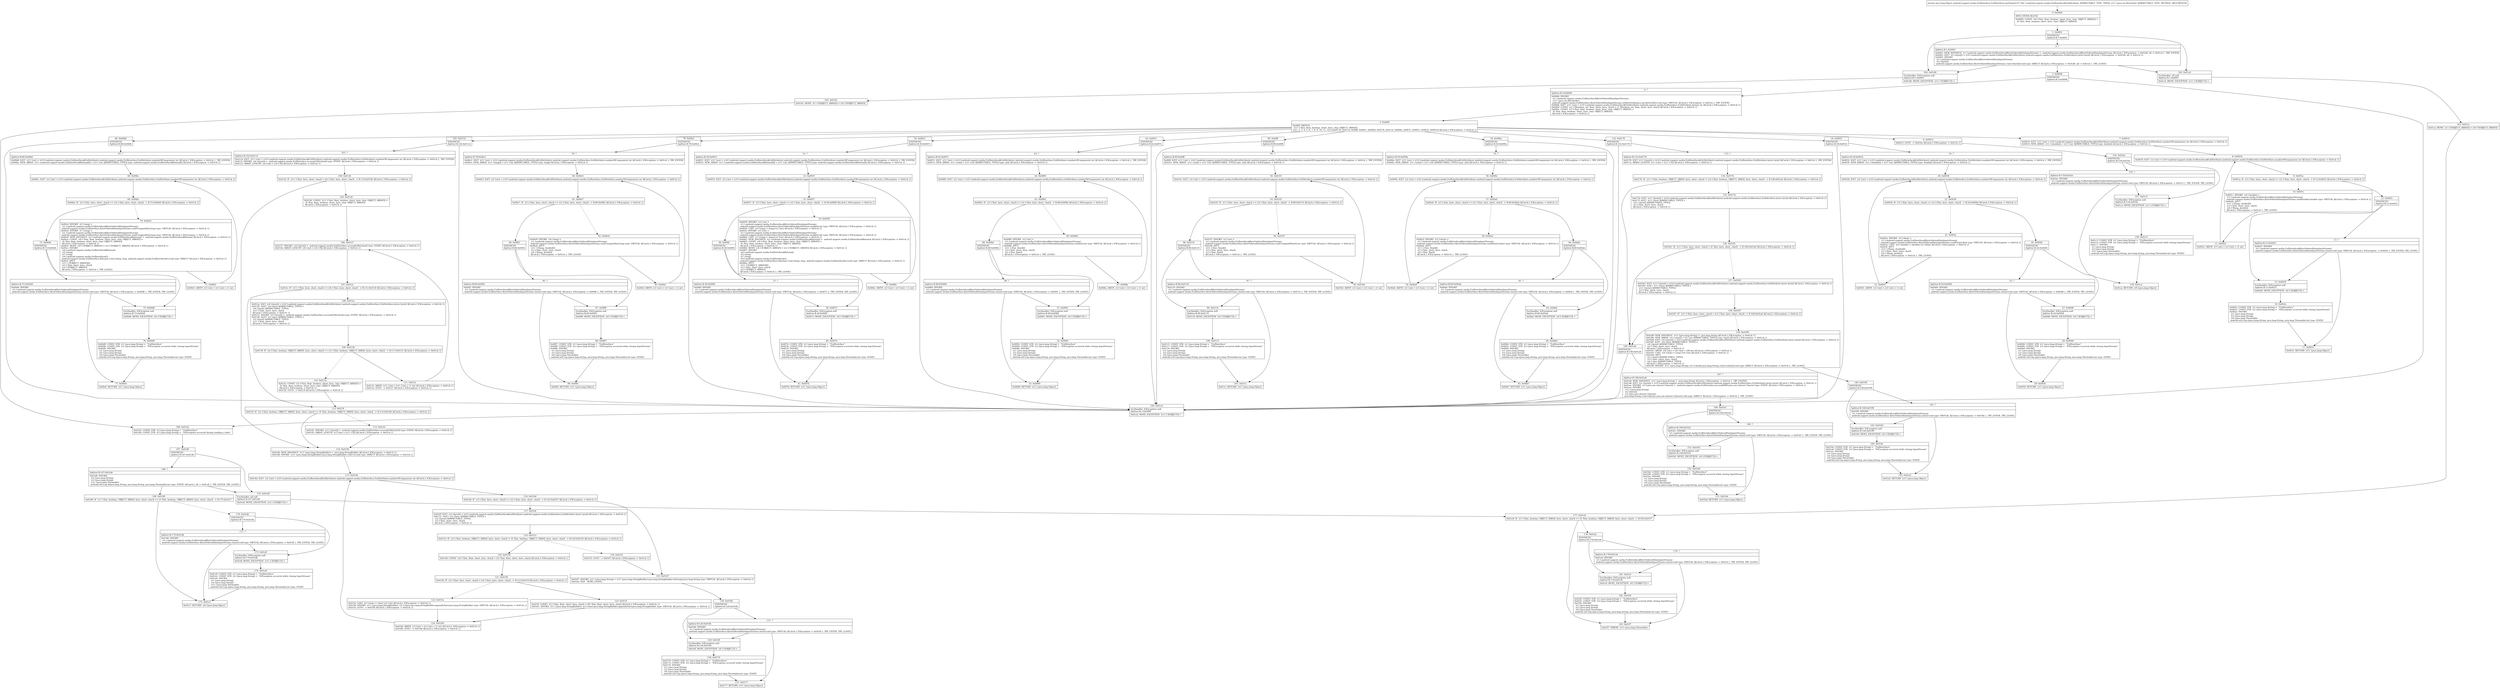 digraph "CFG forandroid.support.media.ExifInterface.ExifAttribute.getValue(Ljava\/nio\/ByteOrder;)Ljava\/lang\/Object;" {
Node_0 [shape=record,label="{0\:\ 0x0000|MTH_ENTER_BLOCK\l|0x0000: CONST  (r0 I:?[int, float, boolean, short, byte, char, OBJECT, ARRAY]) = \l  (0 ?[int, float, boolean, short, byte, char, OBJECT, ARRAY])\l \l}"];
Node_1 [shape=record,label="{1\:\ 0x0001|SYNTHETIC\lSplitter:B:1:0x0001\l}"];
Node_2 [shape=record,label="{2\:\ ?|Splitter:B:1:0x0001\l|0x0001: NEW_INSTANCE  (r1 I:android.support.media.ExifInterface$ByteOrderedDataInputStream) =  android.support.media.ExifInterface$ByteOrderedDataInputStream A[Catch:\{ IOException \-\> 0x01d0, all \-\> 0x01cd \}, TRY_ENTER]\l0x0003: IGET  (r2 I:byte[]) = (r10 I:android.support.media.ExifInterface$ExifAttribute) android.support.media.ExifInterface.ExifAttribute.bytes byte[] A[Catch:\{ IOException \-\> 0x01d0, all \-\> 0x01cd \}]\l0x0005: INVOKE  \l  (r1 I:android.support.media.ExifInterface$ByteOrderedDataInputStream)\l  (r2 I:byte[])\l android.support.media.ExifInterface.ByteOrderedDataInputStream.\<init\>(byte[]):void type: DIRECT A[Catch:\{ IOException \-\> 0x01d0, all \-\> 0x01cd \}, TRY_LEAVE]\l}"];
Node_3 [shape=record,label="{3\:\ 0x0008|SYNTHETIC\lSplitter:B:3:0x0008\l}"];
Node_4 [shape=record,label="{4\:\ ?|Splitter:B:3:0x0008\l|0x0008: INVOKE  \l  (r1 I:android.support.media.ExifInterface$ByteOrderedDataInputStream)\l  (r11 I:java.nio.ByteOrder)\l android.support.media.ExifInterface.ByteOrderedDataInputStream.setByteOrder(java.nio.ByteOrder):void type: VIRTUAL A[Catch:\{ IOException \-\> 0x01cb \}, TRY_ENTER]\l0x000b: IGET  (r11 I:int) = (r10 I:android.support.media.ExifInterface$ExifAttribute) android.support.media.ExifInterface.ExifAttribute.format int A[Catch:\{ IOException \-\> 0x01cb \}]\l0x000d: CONST  (r2 I:?[boolean, int, float, short, byte, char]) = (1 ?[boolean, int, float, short, byte, char]) A[Catch:\{ IOException \-\> 0x01cb \}]\l0x000e: CONST  (r3 I:?[int, float, boolean, short, byte, char, OBJECT, ARRAY]) = \l  (0 ?[int, float, boolean, short, byte, char, OBJECT, ARRAY])\l A[Catch:\{ IOException \-\> 0x01cb \}]\l}"];
Node_5 [shape=record,label="{5\:\ 0x000f|0x000f: SWITCH  \l  (r11 I:?[int, float, boolean, short, byte, char, OBJECT, ARRAY])\l k:[1, 2, 3, 4, 5, 6, 7, 8, 9, 10, 11, 12] t:[0x0178, 0x011d, 0x00ff, 0x00e1, 0x00b8, 0x0178, 0x011d, 0x009a, 0x007c, 0x0051, 0x0032, 0x0014] A[Catch:\{ IOException \-\> 0x01cb \}]\l}"];
Node_6 [shape=record,label="{6\:\ 0x0012|0x0012: GOTO  \-\> 0x01be A[Catch:\{ IOException \-\> 0x01cb \}]\l}"];
Node_7 [shape=record,label="{7\:\ 0x0014|0x0014: IGET  (r11 I:int) = (r10 I:android.support.media.ExifInterface$ExifAttribute) android.support.media.ExifInterface.ExifAttribute.numberOfComponents int A[Catch:\{ IOException \-\> 0x01cb \}]\l0x0016: NEW_ARRAY  (r11 I:double[]) = (r11 I:int A[IMMUTABLE_TYPE]) type: double[] A[Catch:\{ IOException \-\> 0x01cb \}]\l}"];
Node_8 [shape=record,label="{8\:\ 0x0018|0x0018: IGET  (r2 I:int) = (r10 I:android.support.media.ExifInterface$ExifAttribute) android.support.media.ExifInterface.ExifAttribute.numberOfComponents int A[Catch:\{ IOException \-\> 0x01cb \}]\l}"];
Node_9 [shape=record,label="{9\:\ 0x001a|0x001a: IF  (r3 I:?[int, byte, short, char]) \>= (r2 I:?[int, byte, short, char])  \-\> B:12:0x0025 A[Catch:\{ IOException \-\> 0x01cb \}]\l}"];
Node_10 [shape=record,label="{10\:\ 0x001c|0x001c: INVOKE  (r4 I:double) = \l  (r1 I:android.support.media.ExifInterface$ByteOrderedDataInputStream)\l android.support.media.ExifInterface.ByteOrderedDataInputStream.readDouble():double type: VIRTUAL A[Catch:\{ IOException \-\> 0x01cb \}]\l0x0020: APUT  \l  (r11 I:?[long, double][])\l  (r3 I:?[int, short, byte, char])\l  (r4 I:?[long, double])\l A[Catch:\{ IOException \-\> 0x01cb \}, TRY_LEAVE]\l}"];
Node_11 [shape=record,label="{11\:\ 0x0022|0x0022: ARITH  (r3 I:int) = (r3 I:int) + (1 int) \l}"];
Node_12 [shape=record,label="{12\:\ 0x0025|SYNTHETIC\lSplitter:B:12:0x0025\l}"];
Node_13 [shape=record,label="{13\:\ ?|Splitter:B:12:0x0025\l|0x0025: INVOKE  \l  (r1 I:android.support.media.ExifInterface$ByteOrderedDataInputStream)\l android.support.media.ExifInterface.ByteOrderedDataInputStream.close():void type: VIRTUAL A[Catch:\{ IOException \-\> 0x0029 \}, TRY_ENTER, TRY_LEAVE]\l}"];
Node_15 [shape=record,label="{15\:\ 0x0029|ExcHandler: IOException null\lSplitter:B:12:0x0025\l|0x0029: MOVE_EXCEPTION  (r0 I:?[OBJECT]) =  \l}"];
Node_16 [shape=record,label="{16\:\ 0x002a|0x002a: CONST_STR  (r1 I:java.lang.String) =  \"ExifInterface\" \l0x002c: CONST_STR  (r2 I:java.lang.String) =  \"IOException occurred while closing InputStream\" \l0x002e: INVOKE  \l  (r1 I:java.lang.String)\l  (r2 I:java.lang.String)\l  (r0 I:java.lang.Throwable)\l android.util.Log.e(java.lang.String, java.lang.String, java.lang.Throwable):int type: STATIC \l}"];
Node_17 [shape=record,label="{17\:\ 0x0031|0x0031: RETURN  (r11 I:java.lang.Object) \l}"];
Node_18 [shape=record,label="{18\:\ 0x0032|SYNTHETIC\lSplitter:B:18:0x0032\l}"];
Node_19 [shape=record,label="{19\:\ ?|Splitter:B:18:0x0032\l|0x0032: IGET  (r11 I:int) = (r10 I:android.support.media.ExifInterface$ExifAttribute) android.support.media.ExifInterface.ExifAttribute.numberOfComponents int A[Catch:\{ IOException \-\> 0x01cb \}, TRY_ENTER]\l0x0034: NEW_ARRAY  (r11 I:double[]) = (r11 I:int A[IMMUTABLE_TYPE]) type: double[] A[Catch:\{ IOException \-\> 0x01cb \}]\l}"];
Node_20 [shape=record,label="{20\:\ 0x0036|0x0036: IGET  (r2 I:int) = (r10 I:android.support.media.ExifInterface$ExifAttribute) android.support.media.ExifInterface.ExifAttribute.numberOfComponents int A[Catch:\{ IOException \-\> 0x01cb \}]\l}"];
Node_21 [shape=record,label="{21\:\ 0x0038|0x0038: IF  (r3 I:?[int, byte, short, char]) \>= (r2 I:?[int, byte, short, char])  \-\> B:24:0x0044 A[Catch:\{ IOException \-\> 0x01cb \}]\l}"];
Node_22 [shape=record,label="{22\:\ 0x003a|0x003a: INVOKE  (r2 I:float) = \l  (r1 I:android.support.media.ExifInterface$ByteOrderedDataInputStream)\l android.support.media.ExifInterface.ByteOrderedDataInputStream.readFloat():float type: VIRTUAL A[Catch:\{ IOException \-\> 0x01cb \}]\l0x003e: CAST  (r4 I:double) = (double) (r2 I:float) A[Catch:\{ IOException \-\> 0x01cb \}]\l0x003f: APUT  \l  (r11 I:?[long, double][])\l  (r3 I:?[int, short, byte, char])\l  (r4 I:?[long, double])\l A[Catch:\{ IOException \-\> 0x01cb \}, TRY_LEAVE]\l}"];
Node_23 [shape=record,label="{23\:\ 0x0041|0x0041: ARITH  (r3 I:int) = (r3 I:int) + (1 int) \l}"];
Node_24 [shape=record,label="{24\:\ 0x0044|SYNTHETIC\lSplitter:B:24:0x0044\l}"];
Node_25 [shape=record,label="{25\:\ ?|Splitter:B:24:0x0044\l|0x0044: INVOKE  \l  (r1 I:android.support.media.ExifInterface$ByteOrderedDataInputStream)\l android.support.media.ExifInterface.ByteOrderedDataInputStream.close():void type: VIRTUAL A[Catch:\{ IOException \-\> 0x0048 \}, TRY_ENTER, TRY_LEAVE]\l}"];
Node_27 [shape=record,label="{27\:\ 0x0048|ExcHandler: IOException null\lSplitter:B:24:0x0044\l|0x0048: MOVE_EXCEPTION  (r0 I:?[OBJECT]) =  \l}"];
Node_28 [shape=record,label="{28\:\ 0x0049|0x0049: CONST_STR  (r1 I:java.lang.String) =  \"ExifInterface\" \l0x004b: CONST_STR  (r2 I:java.lang.String) =  \"IOException occurred while closing InputStream\" \l0x004d: INVOKE  \l  (r1 I:java.lang.String)\l  (r2 I:java.lang.String)\l  (r0 I:java.lang.Throwable)\l android.util.Log.e(java.lang.String, java.lang.String, java.lang.Throwable):int type: STATIC \l}"];
Node_29 [shape=record,label="{29\:\ 0x0050|0x0050: RETURN  (r11 I:java.lang.Object) \l}"];
Node_30 [shape=record,label="{30\:\ 0x0051|SYNTHETIC\lSplitter:B:30:0x0051\l}"];
Node_31 [shape=record,label="{31\:\ ?|Splitter:B:30:0x0051\l|0x0051: IGET  (r11 I:int) = (r10 I:android.support.media.ExifInterface$ExifAttribute) android.support.media.ExifInterface.ExifAttribute.numberOfComponents int A[Catch:\{ IOException \-\> 0x01cb \}, TRY_ENTER]\l0x0053: NEW_ARRAY  (r11 I:android.support.media.ExifInterface$Rational[]) = (r11 I:int A[IMMUTABLE_TYPE]) type: android.support.media.ExifInterface$Rational[] A[Catch:\{ IOException \-\> 0x01cb \}]\l}"];
Node_32 [shape=record,label="{32\:\ 0x0055|0x0055: IGET  (r2 I:int) = (r10 I:android.support.media.ExifInterface$ExifAttribute) android.support.media.ExifInterface.ExifAttribute.numberOfComponents int A[Catch:\{ IOException \-\> 0x01cb \}]\l}"];
Node_33 [shape=record,label="{33\:\ 0x0057|0x0057: IF  (r3 I:?[int, byte, short, char]) \>= (r2 I:?[int, byte, short, char])  \-\> B:36:0x006f A[Catch:\{ IOException \-\> 0x01cb \}]\l}"];
Node_34 [shape=record,label="{34\:\ 0x0059|0x0059: INVOKE  (r2 I:int) = \l  (r1 I:android.support.media.ExifInterface$ByteOrderedDataInputStream)\l android.support.media.ExifInterface.ByteOrderedDataInputStream.readInt():int type: VIRTUAL A[Catch:\{ IOException \-\> 0x01cb \}]\l0x005d: CAST  (r5 I:long) = (long) (r2 I:int) A[Catch:\{ IOException \-\> 0x01cb \}]\l0x005e: INVOKE  (r2 I:int) = \l  (r1 I:android.support.media.ExifInterface$ByteOrderedDataInputStream)\l android.support.media.ExifInterface.ByteOrderedDataInputStream.readInt():int type: VIRTUAL A[Catch:\{ IOException \-\> 0x01cb \}]\l0x0062: CAST  (r7 I:long) = (long) (r2 I:int) A[Catch:\{ IOException \-\> 0x01cb \}]\l0x0063: NEW_INSTANCE  (r2 I:android.support.media.ExifInterface$Rational) =  android.support.media.ExifInterface$Rational A[Catch:\{ IOException \-\> 0x01cb \}]\l0x0065: CONST  (r9 I:?[int, float, boolean, short, byte, char, OBJECT, ARRAY]) = \l  (0 ?[int, float, boolean, short, byte, char, OBJECT, ARRAY])\l A[Catch:\{ IOException \-\> 0x01cb \}]\l0x0066: MOVE  (r4 I:?[OBJECT, ARRAY]) = (r2 I:?[OBJECT, ARRAY]) A[Catch:\{ IOException \-\> 0x01cb \}]\l0x0067: INVOKE  \l  (r4 I:android.support.media.ExifInterface$Rational)\l  (r5 I:long)\l  (r7 I:long)\l  (r9 I:android.support.media.ExifInterface$1)\l android.support.media.ExifInterface.Rational.\<init\>(long, long, android.support.media.ExifInterface$1):void type: DIRECT A[Catch:\{ IOException \-\> 0x01cb \}]\l0x006a: APUT  \l  (r11 I:?[OBJECT, ARRAY][])\l  (r3 I:?[int, short, byte, char])\l  (r2 I:?[OBJECT, ARRAY])\l A[Catch:\{ IOException \-\> 0x01cb \}, TRY_LEAVE]\l}"];
Node_35 [shape=record,label="{35\:\ 0x006c|0x006c: ARITH  (r3 I:int) = (r3 I:int) + (1 int) \l}"];
Node_36 [shape=record,label="{36\:\ 0x006f|SYNTHETIC\lSplitter:B:36:0x006f\l}"];
Node_37 [shape=record,label="{37\:\ ?|Splitter:B:36:0x006f\l|0x006f: INVOKE  \l  (r1 I:android.support.media.ExifInterface$ByteOrderedDataInputStream)\l android.support.media.ExifInterface.ByteOrderedDataInputStream.close():void type: VIRTUAL A[Catch:\{ IOException \-\> 0x0073 \}, TRY_ENTER, TRY_LEAVE]\l}"];
Node_39 [shape=record,label="{39\:\ 0x0073|ExcHandler: IOException null\lSplitter:B:36:0x006f\l|0x0073: MOVE_EXCEPTION  (r0 I:?[OBJECT]) =  \l}"];
Node_40 [shape=record,label="{40\:\ 0x0074|0x0074: CONST_STR  (r1 I:java.lang.String) =  \"ExifInterface\" \l0x0076: CONST_STR  (r2 I:java.lang.String) =  \"IOException occurred while closing InputStream\" \l0x0078: INVOKE  \l  (r1 I:java.lang.String)\l  (r2 I:java.lang.String)\l  (r0 I:java.lang.Throwable)\l android.util.Log.e(java.lang.String, java.lang.String, java.lang.Throwable):int type: STATIC \l}"];
Node_41 [shape=record,label="{41\:\ 0x007b|0x007b: RETURN  (r11 I:java.lang.Object) \l}"];
Node_42 [shape=record,label="{42\:\ 0x007c|SYNTHETIC\lSplitter:B:42:0x007c\l}"];
Node_43 [shape=record,label="{43\:\ ?|Splitter:B:42:0x007c\l|0x007c: IGET  (r11 I:int) = (r10 I:android.support.media.ExifInterface$ExifAttribute) android.support.media.ExifInterface.ExifAttribute.numberOfComponents int A[Catch:\{ IOException \-\> 0x01cb \}, TRY_ENTER]\l0x007e: NEW_ARRAY  (r11 I:int[]) = (r11 I:int A[IMMUTABLE_TYPE]) type: int[] A[Catch:\{ IOException \-\> 0x01cb \}]\l}"];
Node_44 [shape=record,label="{44\:\ 0x0080|0x0080: IGET  (r2 I:int) = (r10 I:android.support.media.ExifInterface$ExifAttribute) android.support.media.ExifInterface.ExifAttribute.numberOfComponents int A[Catch:\{ IOException \-\> 0x01cb \}]\l}"];
Node_45 [shape=record,label="{45\:\ 0x0082|0x0082: IF  (r3 I:?[int, byte, short, char]) \>= (r2 I:?[int, byte, short, char])  \-\> B:48:0x008d A[Catch:\{ IOException \-\> 0x01cb \}]\l}"];
Node_46 [shape=record,label="{46\:\ 0x0084|0x0084: INVOKE  (r2 I:int) = \l  (r1 I:android.support.media.ExifInterface$ByteOrderedDataInputStream)\l android.support.media.ExifInterface.ByteOrderedDataInputStream.readInt():int type: VIRTUAL A[Catch:\{ IOException \-\> 0x01cb \}]\l0x0088: APUT  \l  (r11 I:?[int, float][])\l  (r3 I:?[int, short, byte, char])\l  (r2 I:?[int, float])\l A[Catch:\{ IOException \-\> 0x01cb \}, TRY_LEAVE]\l}"];
Node_47 [shape=record,label="{47\:\ 0x008a|0x008a: ARITH  (r3 I:int) = (r3 I:int) + (1 int) \l}"];
Node_48 [shape=record,label="{48\:\ 0x008d|SYNTHETIC\lSplitter:B:48:0x008d\l}"];
Node_49 [shape=record,label="{49\:\ ?|Splitter:B:48:0x008d\l|0x008d: INVOKE  \l  (r1 I:android.support.media.ExifInterface$ByteOrderedDataInputStream)\l android.support.media.ExifInterface.ByteOrderedDataInputStream.close():void type: VIRTUAL A[Catch:\{ IOException \-\> 0x0091 \}, TRY_ENTER, TRY_LEAVE]\l}"];
Node_51 [shape=record,label="{51\:\ 0x0091|ExcHandler: IOException null\lSplitter:B:48:0x008d\l|0x0091: MOVE_EXCEPTION  (r0 I:?[OBJECT]) =  \l}"];
Node_52 [shape=record,label="{52\:\ 0x0092|0x0092: CONST_STR  (r1 I:java.lang.String) =  \"ExifInterface\" \l0x0094: CONST_STR  (r2 I:java.lang.String) =  \"IOException occurred while closing InputStream\" \l0x0096: INVOKE  \l  (r1 I:java.lang.String)\l  (r2 I:java.lang.String)\l  (r0 I:java.lang.Throwable)\l android.util.Log.e(java.lang.String, java.lang.String, java.lang.Throwable):int type: STATIC \l}"];
Node_53 [shape=record,label="{53\:\ 0x0099|0x0099: RETURN  (r11 I:java.lang.Object) \l}"];
Node_54 [shape=record,label="{54\:\ 0x009a|SYNTHETIC\lSplitter:B:54:0x009a\l}"];
Node_55 [shape=record,label="{55\:\ ?|Splitter:B:54:0x009a\l|0x009a: IGET  (r11 I:int) = (r10 I:android.support.media.ExifInterface$ExifAttribute) android.support.media.ExifInterface.ExifAttribute.numberOfComponents int A[Catch:\{ IOException \-\> 0x01cb \}, TRY_ENTER]\l0x009c: NEW_ARRAY  (r11 I:int[]) = (r11 I:int A[IMMUTABLE_TYPE]) type: int[] A[Catch:\{ IOException \-\> 0x01cb \}]\l}"];
Node_56 [shape=record,label="{56\:\ 0x009e|0x009e: IGET  (r2 I:int) = (r10 I:android.support.media.ExifInterface$ExifAttribute) android.support.media.ExifInterface.ExifAttribute.numberOfComponents int A[Catch:\{ IOException \-\> 0x01cb \}]\l}"];
Node_57 [shape=record,label="{57\:\ 0x00a0|0x00a0: IF  (r3 I:?[int, byte, short, char]) \>= (r2 I:?[int, byte, short, char])  \-\> B:60:0x00ab A[Catch:\{ IOException \-\> 0x01cb \}]\l}"];
Node_58 [shape=record,label="{58\:\ 0x00a2|0x00a2: INVOKE  (r2 I:short) = \l  (r1 I:android.support.media.ExifInterface$ByteOrderedDataInputStream)\l android.support.media.ExifInterface.ByteOrderedDataInputStream.readShort():short type: VIRTUAL A[Catch:\{ IOException \-\> 0x01cb \}]\l0x00a6: APUT  \l  (r11 I:?[int, float][])\l  (r3 I:?[int, short, byte, char])\l  (r2 I:?[int, float])\l A[Catch:\{ IOException \-\> 0x01cb \}, TRY_LEAVE]\l}"];
Node_59 [shape=record,label="{59\:\ 0x00a8|0x00a8: ARITH  (r3 I:int) = (r3 I:int) + (1 int) \l}"];
Node_60 [shape=record,label="{60\:\ 0x00ab|SYNTHETIC\lSplitter:B:60:0x00ab\l}"];
Node_61 [shape=record,label="{61\:\ ?|Splitter:B:60:0x00ab\l|0x00ab: INVOKE  \l  (r1 I:android.support.media.ExifInterface$ByteOrderedDataInputStream)\l android.support.media.ExifInterface.ByteOrderedDataInputStream.close():void type: VIRTUAL A[Catch:\{ IOException \-\> 0x00af \}, TRY_ENTER, TRY_LEAVE]\l}"];
Node_63 [shape=record,label="{63\:\ 0x00af|ExcHandler: IOException null\lSplitter:B:60:0x00ab\l|0x00af: MOVE_EXCEPTION  (r0 I:?[OBJECT]) =  \l}"];
Node_64 [shape=record,label="{64\:\ 0x00b0|0x00b0: CONST_STR  (r1 I:java.lang.String) =  \"ExifInterface\" \l0x00b2: CONST_STR  (r2 I:java.lang.String) =  \"IOException occurred while closing InputStream\" \l0x00b4: INVOKE  \l  (r1 I:java.lang.String)\l  (r2 I:java.lang.String)\l  (r0 I:java.lang.Throwable)\l android.util.Log.e(java.lang.String, java.lang.String, java.lang.Throwable):int type: STATIC \l}"];
Node_65 [shape=record,label="{65\:\ 0x00b7|0x00b7: RETURN  (r11 I:java.lang.Object) \l}"];
Node_66 [shape=record,label="{66\:\ 0x00b8|SYNTHETIC\lSplitter:B:66:0x00b8\l}"];
Node_67 [shape=record,label="{67\:\ ?|Splitter:B:66:0x00b8\l|0x00b8: IGET  (r11 I:int) = (r10 I:android.support.media.ExifInterface$ExifAttribute) android.support.media.ExifInterface.ExifAttribute.numberOfComponents int A[Catch:\{ IOException \-\> 0x01cb \}, TRY_ENTER]\l0x00ba: NEW_ARRAY  (r11 I:android.support.media.ExifInterface$Rational[]) = (r11 I:int A[IMMUTABLE_TYPE]) type: android.support.media.ExifInterface$Rational[] A[Catch:\{ IOException \-\> 0x01cb \}]\l}"];
Node_68 [shape=record,label="{68\:\ 0x00bc|0x00bc: IGET  (r2 I:int) = (r10 I:android.support.media.ExifInterface$ExifAttribute) android.support.media.ExifInterface.ExifAttribute.numberOfComponents int A[Catch:\{ IOException \-\> 0x01cb \}]\l}"];
Node_69 [shape=record,label="{69\:\ 0x00be|0x00be: IF  (r3 I:?[int, byte, short, char]) \>= (r2 I:?[int, byte, short, char])  \-\> B:72:0x00d4 A[Catch:\{ IOException \-\> 0x01cb \}]\l}"];
Node_70 [shape=record,label="{70\:\ 0x00c0|0x00c0: INVOKE  (r5 I:long) = \l  (r1 I:android.support.media.ExifInterface$ByteOrderedDataInputStream)\l android.support.media.ExifInterface.ByteOrderedDataInputStream.readUnsignedInt():long type: VIRTUAL A[Catch:\{ IOException \-\> 0x01cb \}]\l0x00c4: INVOKE  (r7 I:long) = \l  (r1 I:android.support.media.ExifInterface$ByteOrderedDataInputStream)\l android.support.media.ExifInterface.ByteOrderedDataInputStream.readUnsignedInt():long type: VIRTUAL A[Catch:\{ IOException \-\> 0x01cb \}]\l0x00c8: NEW_INSTANCE  (r2 I:android.support.media.ExifInterface$Rational) =  android.support.media.ExifInterface$Rational A[Catch:\{ IOException \-\> 0x01cb \}]\l0x00ca: CONST  (r9 I:?[int, float, boolean, short, byte, char, OBJECT, ARRAY]) = \l  (0 ?[int, float, boolean, short, byte, char, OBJECT, ARRAY])\l A[Catch:\{ IOException \-\> 0x01cb \}]\l0x00cb: MOVE  (r4 I:?[OBJECT, ARRAY]) = (r2 I:?[OBJECT, ARRAY]) A[Catch:\{ IOException \-\> 0x01cb \}]\l0x00cc: INVOKE  \l  (r4 I:android.support.media.ExifInterface$Rational)\l  (r5 I:long)\l  (r7 I:long)\l  (r9 I:android.support.media.ExifInterface$1)\l android.support.media.ExifInterface.Rational.\<init\>(long, long, android.support.media.ExifInterface$1):void type: DIRECT A[Catch:\{ IOException \-\> 0x01cb \}]\l0x00cf: APUT  \l  (r11 I:?[OBJECT, ARRAY][])\l  (r3 I:?[int, short, byte, char])\l  (r2 I:?[OBJECT, ARRAY])\l A[Catch:\{ IOException \-\> 0x01cb \}, TRY_LEAVE]\l}"];
Node_71 [shape=record,label="{71\:\ 0x00d1|0x00d1: ARITH  (r3 I:int) = (r3 I:int) + (1 int) \l}"];
Node_72 [shape=record,label="{72\:\ 0x00d4|SYNTHETIC\lSplitter:B:72:0x00d4\l}"];
Node_73 [shape=record,label="{73\:\ ?|Splitter:B:72:0x00d4\l|0x00d4: INVOKE  \l  (r1 I:android.support.media.ExifInterface$ByteOrderedDataInputStream)\l android.support.media.ExifInterface.ByteOrderedDataInputStream.close():void type: VIRTUAL A[Catch:\{ IOException \-\> 0x00d8 \}, TRY_ENTER, TRY_LEAVE]\l}"];
Node_75 [shape=record,label="{75\:\ 0x00d8|ExcHandler: IOException null\lSplitter:B:72:0x00d4\l|0x00d8: MOVE_EXCEPTION  (r0 I:?[OBJECT]) =  \l}"];
Node_76 [shape=record,label="{76\:\ 0x00d9|0x00d9: CONST_STR  (r1 I:java.lang.String) =  \"ExifInterface\" \l0x00db: CONST_STR  (r2 I:java.lang.String) =  \"IOException occurred while closing InputStream\" \l0x00dd: INVOKE  \l  (r1 I:java.lang.String)\l  (r2 I:java.lang.String)\l  (r0 I:java.lang.Throwable)\l android.util.Log.e(java.lang.String, java.lang.String, java.lang.Throwable):int type: STATIC \l}"];
Node_77 [shape=record,label="{77\:\ 0x00e0|0x00e0: RETURN  (r11 I:java.lang.Object) \l}"];
Node_78 [shape=record,label="{78\:\ 0x00e1|SYNTHETIC\lSplitter:B:78:0x00e1\l}"];
Node_79 [shape=record,label="{79\:\ ?|Splitter:B:78:0x00e1\l|0x00e1: IGET  (r11 I:int) = (r10 I:android.support.media.ExifInterface$ExifAttribute) android.support.media.ExifInterface.ExifAttribute.numberOfComponents int A[Catch:\{ IOException \-\> 0x01cb \}, TRY_ENTER]\l0x00e3: NEW_ARRAY  (r11 I:long[]) = (r11 I:int A[IMMUTABLE_TYPE]) type: long[] A[Catch:\{ IOException \-\> 0x01cb \}]\l}"];
Node_80 [shape=record,label="{80\:\ 0x00e5|0x00e5: IGET  (r2 I:int) = (r10 I:android.support.media.ExifInterface$ExifAttribute) android.support.media.ExifInterface.ExifAttribute.numberOfComponents int A[Catch:\{ IOException \-\> 0x01cb \}]\l}"];
Node_81 [shape=record,label="{81\:\ 0x00e7|0x00e7: IF  (r3 I:?[int, byte, short, char]) \>= (r2 I:?[int, byte, short, char])  \-\> B:84:0x00f2 A[Catch:\{ IOException \-\> 0x01cb \}]\l}"];
Node_82 [shape=record,label="{82\:\ 0x00e9|0x00e9: INVOKE  (r4 I:long) = \l  (r1 I:android.support.media.ExifInterface$ByteOrderedDataInputStream)\l android.support.media.ExifInterface.ByteOrderedDataInputStream.readUnsignedInt():long type: VIRTUAL A[Catch:\{ IOException \-\> 0x01cb \}]\l0x00ed: APUT  \l  (r11 I:?[long, double][])\l  (r3 I:?[int, short, byte, char])\l  (r4 I:?[long, double])\l A[Catch:\{ IOException \-\> 0x01cb \}, TRY_LEAVE]\l}"];
Node_83 [shape=record,label="{83\:\ 0x00ef|0x00ef: ARITH  (r3 I:int) = (r3 I:int) + (1 int) \l}"];
Node_84 [shape=record,label="{84\:\ 0x00f2|SYNTHETIC\lSplitter:B:84:0x00f2\l}"];
Node_85 [shape=record,label="{85\:\ ?|Splitter:B:84:0x00f2\l|0x00f2: INVOKE  \l  (r1 I:android.support.media.ExifInterface$ByteOrderedDataInputStream)\l android.support.media.ExifInterface.ByteOrderedDataInputStream.close():void type: VIRTUAL A[Catch:\{ IOException \-\> 0x00f6 \}, TRY_ENTER, TRY_LEAVE]\l}"];
Node_87 [shape=record,label="{87\:\ 0x00f6|ExcHandler: IOException null\lSplitter:B:84:0x00f2\l|0x00f6: MOVE_EXCEPTION  (r0 I:?[OBJECT]) =  \l}"];
Node_88 [shape=record,label="{88\:\ 0x00f7|0x00f7: CONST_STR  (r1 I:java.lang.String) =  \"ExifInterface\" \l0x00f9: CONST_STR  (r2 I:java.lang.String) =  \"IOException occurred while closing InputStream\" \l0x00fb: INVOKE  \l  (r1 I:java.lang.String)\l  (r2 I:java.lang.String)\l  (r0 I:java.lang.Throwable)\l android.util.Log.e(java.lang.String, java.lang.String, java.lang.Throwable):int type: STATIC \l}"];
Node_89 [shape=record,label="{89\:\ 0x00fe|0x00fe: RETURN  (r11 I:java.lang.Object) \l}"];
Node_90 [shape=record,label="{90\:\ 0x00ff|SYNTHETIC\lSplitter:B:90:0x00ff\l}"];
Node_91 [shape=record,label="{91\:\ ?|Splitter:B:90:0x00ff\l|0x00ff: IGET  (r11 I:int) = (r10 I:android.support.media.ExifInterface$ExifAttribute) android.support.media.ExifInterface.ExifAttribute.numberOfComponents int A[Catch:\{ IOException \-\> 0x01cb \}, TRY_ENTER]\l0x0101: NEW_ARRAY  (r11 I:int[]) = (r11 I:int A[IMMUTABLE_TYPE]) type: int[] A[Catch:\{ IOException \-\> 0x01cb \}]\l}"];
Node_92 [shape=record,label="{92\:\ 0x0103|0x0103: IGET  (r2 I:int) = (r10 I:android.support.media.ExifInterface$ExifAttribute) android.support.media.ExifInterface.ExifAttribute.numberOfComponents int A[Catch:\{ IOException \-\> 0x01cb \}]\l}"];
Node_93 [shape=record,label="{93\:\ 0x0105|0x0105: IF  (r3 I:?[int, byte, short, char]) \>= (r2 I:?[int, byte, short, char])  \-\> B:96:0x0110 A[Catch:\{ IOException \-\> 0x01cb \}]\l}"];
Node_94 [shape=record,label="{94\:\ 0x0107|0x0107: INVOKE  (r2 I:int) = \l  (r1 I:android.support.media.ExifInterface$ByteOrderedDataInputStream)\l android.support.media.ExifInterface.ByteOrderedDataInputStream.readUnsignedShort():int type: VIRTUAL A[Catch:\{ IOException \-\> 0x01cb \}]\l0x010b: APUT  \l  (r11 I:?[int, float][])\l  (r3 I:?[int, short, byte, char])\l  (r2 I:?[int, float])\l A[Catch:\{ IOException \-\> 0x01cb \}, TRY_LEAVE]\l}"];
Node_95 [shape=record,label="{95\:\ 0x010d|0x010d: ARITH  (r3 I:int) = (r3 I:int) + (1 int) \l}"];
Node_96 [shape=record,label="{96\:\ 0x0110|SYNTHETIC\lSplitter:B:96:0x0110\l}"];
Node_97 [shape=record,label="{97\:\ ?|Splitter:B:96:0x0110\l|0x0110: INVOKE  \l  (r1 I:android.support.media.ExifInterface$ByteOrderedDataInputStream)\l android.support.media.ExifInterface.ByteOrderedDataInputStream.close():void type: VIRTUAL A[Catch:\{ IOException \-\> 0x0114 \}, TRY_ENTER, TRY_LEAVE]\l}"];
Node_99 [shape=record,label="{99\:\ 0x0114|ExcHandler: IOException null\lSplitter:B:96:0x0110\l|0x0114: MOVE_EXCEPTION  (r0 I:?[OBJECT]) =  \l}"];
Node_100 [shape=record,label="{100\:\ 0x0115|0x0115: CONST_STR  (r1 I:java.lang.String) =  \"ExifInterface\" \l0x0117: CONST_STR  (r2 I:java.lang.String) =  \"IOException occurred while closing InputStream\" \l0x0119: INVOKE  \l  (r1 I:java.lang.String)\l  (r2 I:java.lang.String)\l  (r0 I:java.lang.Throwable)\l android.util.Log.e(java.lang.String, java.lang.String, java.lang.Throwable):int type: STATIC \l}"];
Node_101 [shape=record,label="{101\:\ 0x011c|0x011c: RETURN  (r11 I:java.lang.Object) \l}"];
Node_102 [shape=record,label="{102\:\ 0x011d|SYNTHETIC\lSplitter:B:102:0x011d\l}"];
Node_103 [shape=record,label="{103\:\ ?|Splitter:B:102:0x011d\l|0x011d: IGET  (r11 I:int) = (r10 I:android.support.media.ExifInterface$ExifAttribute) android.support.media.ExifInterface.ExifAttribute.numberOfComponents int A[Catch:\{ IOException \-\> 0x01cb \}, TRY_ENTER]\l0x011f: INVOKE  (r4 I:byte[]) =  android.support.media.ExifInterface.access$100():byte[] type: STATIC A[Catch:\{ IOException \-\> 0x01cb \}]\l0x0123: ARRAY_LENGTH  (r4 I:int) = (r4 I:?[]) A[Catch:\{ IOException \-\> 0x01cb \}]\l}"];
Node_104 [shape=record,label="{104\:\ 0x0124|0x0124: IF  (r11 I:?[int, byte, short, char]) \< (r4 I:?[int, byte, short, char])  \-\> B:114:0x0146 A[Catch:\{ IOException \-\> 0x01cb \}]\l}"];
Node_105 [shape=record,label="{105\:\ 0x0126|0x0126: CONST  (r11 I:?[int, float, boolean, short, byte, char, OBJECT, ARRAY]) = \l  (0 ?[int, float, boolean, short, byte, char, OBJECT, ARRAY])\l A[Catch:\{ IOException \-\> 0x01cb \}]\l}"];
Node_106 [shape=record,label="{106\:\ 0x0127|0x0127: INVOKE  (r4 I:byte[]) =  android.support.media.ExifInterface.access$100():byte[] type: STATIC A[Catch:\{ IOException \-\> 0x01cb \}]\l0x012b: ARRAY_LENGTH  (r4 I:int) = (r4 I:?[]) A[Catch:\{ IOException \-\> 0x01cb \}]\l}"];
Node_107 [shape=record,label="{107\:\ 0x012c|0x012c: IF  (r11 I:?[int, byte, short, char]) \>= (r4 I:?[int, byte, short, char])  \-\> B:112:0x013f A[Catch:\{ IOException \-\> 0x01cb \}]\l}"];
Node_108 [shape=record,label="{108\:\ 0x012e|0x012e: IGET  (r4 I:byte[]) = (r10 I:android.support.media.ExifInterface$ExifAttribute) android.support.media.ExifInterface.ExifAttribute.bytes byte[] A[Catch:\{ IOException \-\> 0x01cb \}]\l0x0130: AGET  (r4 I:byte A[IMMUTABLE_TYPE]) = \l  (r4 I:byte[] A[IMMUTABLE_TYPE])\l  (r11 I:?[int, short, byte, char])\l A[Catch:\{ IOException \-\> 0x01cb \}]\l0x0132: INVOKE  (r5 I:byte[]) =  android.support.media.ExifInterface.access$100():byte[] type: STATIC A[Catch:\{ IOException \-\> 0x01cb \}]\l0x0136: AGET  (r5 I:byte A[IMMUTABLE_TYPE]) = \l  (r5 I:byte[] A[IMMUTABLE_TYPE])\l  (r11 I:?[int, short, byte, char])\l A[Catch:\{ IOException \-\> 0x01cb \}]\l}"];
Node_109 [shape=record,label="{109\:\ 0x0138|0x0138: IF  (r4 I:?[int, boolean, OBJECT, ARRAY, byte, short, char]) == (r5 I:?[int, boolean, OBJECT, ARRAY, byte, short, char])  \-\> B:111:0x013c A[Catch:\{ IOException \-\> 0x01cb \}]\l}"];
Node_110 [shape=record,label="{110\:\ 0x013a|0x013a: CONST  (r2 I:?[int, float, boolean, short, byte, char, OBJECT, ARRAY]) = \l  (0 ?[int, float, boolean, short, byte, char, OBJECT, ARRAY])\l A[Catch:\{ IOException \-\> 0x01cb \}]\l0x013b: GOTO  \-\> 0x013f A[Catch:\{ IOException \-\> 0x01cb \}]\l}"];
Node_111 [shape=record,label="{111\:\ 0x013c|0x013c: ARITH  (r11 I:int) = (r11 I:int) + (1 int) A[Catch:\{ IOException \-\> 0x01cb \}]\l0x013e: GOTO  \-\> 0x0127 A[Catch:\{ IOException \-\> 0x01cb \}]\l}"];
Node_112 [shape=record,label="{112\:\ 0x013f|0x013f: IF  (r2 I:?[int, boolean, OBJECT, ARRAY, byte, short, char]) == (0 ?[int, boolean, OBJECT, ARRAY, byte, short, char])  \-\> B:114:0x0146 A[Catch:\{ IOException \-\> 0x01cb \}]\l}"];
Node_113 [shape=record,label="{113\:\ 0x0141|0x0141: INVOKE  (r11 I:byte[]) =  android.support.media.ExifInterface.access$100():byte[] type: STATIC A[Catch:\{ IOException \-\> 0x01cb \}]\l0x0145: ARRAY_LENGTH  (r3 I:int) = (r11 I:?[]) A[Catch:\{ IOException \-\> 0x01cb \}]\l}"];
Node_114 [shape=record,label="{114\:\ 0x0146|0x0146: NEW_INSTANCE  (r11 I:java.lang.StringBuilder) =  java.lang.StringBuilder A[Catch:\{ IOException \-\> 0x01cb \}]\l0x0148: INVOKE  (r11 I:java.lang.StringBuilder) java.lang.StringBuilder.\<init\>():void type: DIRECT A[Catch:\{ IOException \-\> 0x01cb \}]\l}"];
Node_115 [shape=record,label="{115\:\ 0x014b|0x014b: IGET  (r2 I:int) = (r10 I:android.support.media.ExifInterface$ExifAttribute) android.support.media.ExifInterface.ExifAttribute.numberOfComponents int A[Catch:\{ IOException \-\> 0x01cb \}]\l}"];
Node_116 [shape=record,label="{116\:\ 0x014d|0x014d: IF  (r3 I:?[int, byte, short, char]) \>= (r2 I:?[int, byte, short, char])  \-\> B:125:0x0167 A[Catch:\{ IOException \-\> 0x01cb \}]\l}"];
Node_117 [shape=record,label="{117\:\ 0x014f|0x014f: IGET  (r2 I:byte[]) = (r10 I:android.support.media.ExifInterface$ExifAttribute) android.support.media.ExifInterface.ExifAttribute.bytes byte[] A[Catch:\{ IOException \-\> 0x01cb \}]\l0x0151: AGET  (r2 I:byte A[IMMUTABLE_TYPE]) = \l  (r2 I:byte[] A[IMMUTABLE_TYPE])\l  (r3 I:?[int, short, byte, char])\l A[Catch:\{ IOException \-\> 0x01cb \}]\l}"];
Node_118 [shape=record,label="{118\:\ 0x0153|0x0153: IF  (r2 I:?[int, boolean, OBJECT, ARRAY, byte, short, char]) != (0 ?[int, boolean, OBJECT, ARRAY, byte, short, char])  \-\> B:120:0x0156 A[Catch:\{ IOException \-\> 0x01cb \}]\l}"];
Node_119 [shape=record,label="{119\:\ 0x0155|0x0155: GOTO  \-\> 0x0167 A[Catch:\{ IOException \-\> 0x01cb \}]\l}"];
Node_120 [shape=record,label="{120\:\ 0x0156|0x0156: CONST  (r4 I:?[int, float, short, byte, char]) = (32 ?[int, float, short, byte, char]) A[Catch:\{ IOException \-\> 0x01cb \}]\l}"];
Node_121 [shape=record,label="{121\:\ 0x0158|0x0158: IF  (r2 I:?[int, byte, short, char]) \< (r4 I:?[int, byte, short, char])  \-\> B:123:0x015f A[Catch:\{ IOException \-\> 0x01cb \}]\l}"];
Node_122 [shape=record,label="{122\:\ 0x015a|0x015a: CAST  (r2 I:char) = (char) (r2 I:int) A[Catch:\{ IOException \-\> 0x01cb \}]\l0x015b: INVOKE  (r11 I:java.lang.StringBuilder), (r2 I:char) java.lang.StringBuilder.append(char):java.lang.StringBuilder type: VIRTUAL A[Catch:\{ IOException \-\> 0x01cb \}]\l0x015e: GOTO  \-\> 0x0164 A[Catch:\{ IOException \-\> 0x01cb \}]\l}"];
Node_123 [shape=record,label="{123\:\ 0x015f|0x015f: CONST  (r2 I:?[int, float, short, byte, char]) = (63 ?[int, float, short, byte, char]) A[Catch:\{ IOException \-\> 0x01cb \}]\l0x0161: INVOKE  (r11 I:java.lang.StringBuilder), (r2 I:char) java.lang.StringBuilder.append(char):java.lang.StringBuilder type: VIRTUAL A[Catch:\{ IOException \-\> 0x01cb \}]\l}"];
Node_124 [shape=record,label="{124\:\ 0x0164|0x0164: ARITH  (r3 I:int) = (r3 I:int) + (1 int) A[Catch:\{ IOException \-\> 0x01cb \}]\l0x0166: GOTO  \-\> 0x014b A[Catch:\{ IOException \-\> 0x01cb \}]\l}"];
Node_125 [shape=record,label="{125\:\ 0x0167|0x0167: INVOKE  (r11 I:java.lang.String) = (r11 I:java.lang.StringBuilder) java.lang.StringBuilder.toString():java.lang.String type: VIRTUAL A[Catch:\{ IOException \-\> 0x01cb \}]\l0x016a: NOP   A[TRY_LEAVE]\l}"];
Node_126 [shape=record,label="{126\:\ 0x016b|SYNTHETIC\lSplitter:B:126:0x016b\l}"];
Node_127 [shape=record,label="{127\:\ ?|Splitter:B:126:0x016b\l|0x016b: INVOKE  \l  (r1 I:android.support.media.ExifInterface$ByteOrderedDataInputStream)\l android.support.media.ExifInterface.ByteOrderedDataInputStream.close():void type: VIRTUAL A[Catch:\{ IOException \-\> 0x016f \}, TRY_ENTER, TRY_LEAVE]\l}"];
Node_129 [shape=record,label="{129\:\ 0x016f|ExcHandler: IOException null\lSplitter:B:126:0x016b\l|0x016f: MOVE_EXCEPTION  (r0 I:?[OBJECT]) =  \l}"];
Node_130 [shape=record,label="{130\:\ 0x0170|0x0170: CONST_STR  (r1 I:java.lang.String) =  \"ExifInterface\" \l0x0172: CONST_STR  (r2 I:java.lang.String) =  \"IOException occurred while closing InputStream\" \l0x0174: INVOKE  \l  (r1 I:java.lang.String)\l  (r2 I:java.lang.String)\l  (r0 I:java.lang.Throwable)\l android.util.Log.e(java.lang.String, java.lang.String, java.lang.Throwable):int type: STATIC \l}"];
Node_131 [shape=record,label="{131\:\ 0x0177|0x0177: RETURN  (r11 I:java.lang.Object) \l}"];
Node_132 [shape=record,label="{132\:\ 0x0178|SYNTHETIC\lSplitter:B:132:0x0178\l}"];
Node_133 [shape=record,label="{133\:\ ?|Splitter:B:132:0x0178\l|0x0178: IGET  (r11 I:byte[]) = (r10 I:android.support.media.ExifInterface$ExifAttribute) android.support.media.ExifInterface.ExifAttribute.bytes byte[] A[Catch:\{ IOException \-\> 0x01cb \}, TRY_ENTER]\l0x017a: ARRAY_LENGTH  (r11 I:int) = (r11 I:?[]) A[Catch:\{ IOException \-\> 0x01cb \}]\l}"];
Node_134 [shape=record,label="{134\:\ 0x017b|0x017b: IF  (r11 I:?[int, boolean, OBJECT, ARRAY, byte, short, char]) != (r2 I:?[int, boolean, OBJECT, ARRAY, byte, short, char])  \-\> B:146:0x01a6 A[Catch:\{ IOException \-\> 0x01cb \}]\l}"];
Node_135 [shape=record,label="{135\:\ 0x017d|0x017d: IGET  (r11 I:byte[]) = (r10 I:android.support.media.ExifInterface$ExifAttribute) android.support.media.ExifInterface.ExifAttribute.bytes byte[] A[Catch:\{ IOException \-\> 0x01cb \}]\l0x017f: AGET  (r11 I:byte A[IMMUTABLE_TYPE]) = \l  (r11 I:byte[] A[IMMUTABLE_TYPE])\l  (r3 I:?[int, short, byte, char])\l A[Catch:\{ IOException \-\> 0x01cb \}]\l}"];
Node_136 [shape=record,label="{136\:\ 0x0181|0x0181: IF  (r11 I:?[int, byte, short, char]) \< (0 ?[int, byte, short, char])  \-\> B:146:0x01a6 A[Catch:\{ IOException \-\> 0x01cb \}]\l}"];
Node_137 [shape=record,label="{137\:\ 0x0183|0x0183: IGET  (r11 I:byte[]) = (r10 I:android.support.media.ExifInterface$ExifAttribute) android.support.media.ExifInterface.ExifAttribute.bytes byte[] A[Catch:\{ IOException \-\> 0x01cb \}]\l0x0185: AGET  (r11 I:byte A[IMMUTABLE_TYPE]) = \l  (r11 I:byte[] A[IMMUTABLE_TYPE])\l  (r3 I:?[int, short, byte, char])\l A[Catch:\{ IOException \-\> 0x01cb \}]\l}"];
Node_138 [shape=record,label="{138\:\ 0x0187|0x0187: IF  (r11 I:?[int, byte, short, char]) \> (r2 I:?[int, byte, short, char])  \-\> B:146:0x01a6 A[Catch:\{ IOException \-\> 0x01cb \}]\l}"];
Node_139 [shape=record,label="{139\:\ 0x0189|0x0189: NEW_INSTANCE  (r11 I:java.lang.String) =  java.lang.String A[Catch:\{ IOException \-\> 0x01cb \}]\l0x018b: NEW_ARRAY  (r2 I:char[]) = (r2 I:int A[IMMUTABLE_TYPE]) type: char[] A[Catch:\{ IOException \-\> 0x01cb \}]\l0x018d: IGET  (r4 I:byte[]) = (r10 I:android.support.media.ExifInterface$ExifAttribute) android.support.media.ExifInterface.ExifAttribute.bytes byte[] A[Catch:\{ IOException \-\> 0x01cb \}]\l0x018f: AGET  (r4 I:byte A[IMMUTABLE_TYPE]) = \l  (r4 I:byte[] A[IMMUTABLE_TYPE])\l  (r3 I:?[int, short, byte, char])\l A[Catch:\{ IOException \-\> 0x01cb \}]\l0x0191: ARITH  (r4 I:int) = (r4 I:int) + (48 int) A[Catch:\{ IOException \-\> 0x01cb \}]\l0x0193: CAST  (r4 I:char) = (char) (r4 I:int) A[Catch:\{ IOException \-\> 0x01cb \}]\l0x0194: APUT  \l  (r2 I:char[] A[IMMUTABLE_TYPE])\l  (r3 I:?[int, short, byte, char])\l  (r4 I:char A[IMMUTABLE_TYPE])\l A[Catch:\{ IOException \-\> 0x01cb \}]\l0x0196: INVOKE  (r11 I:java.lang.String), (r2 I:char[]) java.lang.String.\<init\>(char[]):void type: DIRECT A[Catch:\{ IOException \-\> 0x01cb \}, TRY_LEAVE]\l}"];
Node_140 [shape=record,label="{140\:\ 0x0199|SYNTHETIC\lSplitter:B:140:0x0199\l}"];
Node_141 [shape=record,label="{141\:\ ?|Splitter:B:140:0x0199\l|0x0199: INVOKE  \l  (r1 I:android.support.media.ExifInterface$ByteOrderedDataInputStream)\l android.support.media.ExifInterface.ByteOrderedDataInputStream.close():void type: VIRTUAL A[Catch:\{ IOException \-\> 0x019d \}, TRY_ENTER, TRY_LEAVE]\l}"];
Node_143 [shape=record,label="{143\:\ 0x019d|ExcHandler: IOException null\lSplitter:B:140:0x0199\l|0x019d: MOVE_EXCEPTION  (r0 I:?[OBJECT]) =  \l}"];
Node_144 [shape=record,label="{144\:\ 0x019e|0x019e: CONST_STR  (r1 I:java.lang.String) =  \"ExifInterface\" \l0x01a0: CONST_STR  (r2 I:java.lang.String) =  \"IOException occurred while closing InputStream\" \l0x01a2: INVOKE  \l  (r1 I:java.lang.String)\l  (r2 I:java.lang.String)\l  (r0 I:java.lang.Throwable)\l android.util.Log.e(java.lang.String, java.lang.String, java.lang.Throwable):int type: STATIC \l}"];
Node_145 [shape=record,label="{145\:\ 0x01a5|0x01a5: RETURN  (r11 I:java.lang.Object) \l}"];
Node_146 [shape=record,label="{146\:\ 0x01a6|SYNTHETIC\lSplitter:B:146:0x01a6\l}"];
Node_147 [shape=record,label="{147\:\ ?|Splitter:B:146:0x01a6\l|0x01a6: NEW_INSTANCE  (r11 I:java.lang.String) =  java.lang.String A[Catch:\{ IOException \-\> 0x01cb \}, TRY_ENTER]\l0x01a8: IGET  (r2 I:byte[]) = (r10 I:android.support.media.ExifInterface$ExifAttribute) android.support.media.ExifInterface.ExifAttribute.bytes byte[] A[Catch:\{ IOException \-\> 0x01cb \}]\l0x01aa: INVOKE  (r3 I:java.nio.charset.Charset) =  android.support.media.ExifInterface.access$000():java.nio.charset.Charset type: STATIC A[Catch:\{ IOException \-\> 0x01cb \}]\l0x01ae: INVOKE  \l  (r11 I:java.lang.String)\l  (r2 I:byte[])\l  (r3 I:java.nio.charset.Charset)\l java.lang.String.\<init\>(byte[], java.nio.charset.Charset):void type: DIRECT A[Catch:\{ IOException \-\> 0x01cb \}, TRY_LEAVE]\l}"];
Node_148 [shape=record,label="{148\:\ 0x01b1|SYNTHETIC\lSplitter:B:148:0x01b1\l}"];
Node_149 [shape=record,label="{149\:\ ?|Splitter:B:148:0x01b1\l|0x01b1: INVOKE  \l  (r1 I:android.support.media.ExifInterface$ByteOrderedDataInputStream)\l android.support.media.ExifInterface.ByteOrderedDataInputStream.close():void type: VIRTUAL A[Catch:\{ IOException \-\> 0x01b5 \}, TRY_ENTER, TRY_LEAVE]\l}"];
Node_151 [shape=record,label="{151\:\ 0x01b5|ExcHandler: IOException null\lSplitter:B:148:0x01b1\l|0x01b5: MOVE_EXCEPTION  (r0 I:?[OBJECT]) =  \l}"];
Node_152 [shape=record,label="{152\:\ 0x01b6|0x01b6: CONST_STR  (r1 I:java.lang.String) =  \"ExifInterface\" \l0x01b8: CONST_STR  (r2 I:java.lang.String) =  \"IOException occurred while closing InputStream\" \l0x01ba: INVOKE  \l  (r1 I:java.lang.String)\l  (r2 I:java.lang.String)\l  (r0 I:java.lang.Throwable)\l android.util.Log.e(java.lang.String, java.lang.String, java.lang.Throwable):int type: STATIC \l}"];
Node_153 [shape=record,label="{153\:\ 0x01bd|0x01bd: RETURN  (r11 I:java.lang.Object) \l}"];
Node_154 [shape=record,label="{154\:\ 0x01be|SYNTHETIC\lSplitter:B:154:0x01be\l}"];
Node_155 [shape=record,label="{155\:\ ?|Splitter:B:154:0x01be\l|0x01be: INVOKE  \l  (r1 I:android.support.media.ExifInterface$ByteOrderedDataInputStream)\l android.support.media.ExifInterface.ByteOrderedDataInputStream.close():void type: VIRTUAL A[Catch:\{ IOException \-\> 0x01c2 \}, TRY_ENTER, TRY_LEAVE]\l}"];
Node_157 [shape=record,label="{157\:\ 0x01c2|ExcHandler: IOException null\lSplitter:B:154:0x01be\l|0x01c2: MOVE_EXCEPTION  (r11 I:?[OBJECT]) =  \l}"];
Node_158 [shape=record,label="{158\:\ 0x01c3|0x01c3: CONST_STR  (r1 I:java.lang.String) =  \"ExifInterface\" \l0x01c5: CONST_STR  (r2 I:java.lang.String) =  \"IOException occurred while closing InputStream\" \l0x01c7: INVOKE  \l  (r1 I:java.lang.String)\l  (r2 I:java.lang.String)\l  (r11 I:java.lang.Throwable)\l android.util.Log.e(java.lang.String, java.lang.String, java.lang.Throwable):int type: STATIC \l}"];
Node_159 [shape=record,label="{159\:\ 0x01ca|0x01ca: RETURN  (r0 I:java.lang.Object) \l}"];
Node_160 [shape=record,label="{160\:\ 0x01cb|ExcHandler: IOException null\lSplitter:B:3:0x0008\l|0x01cb: MOVE_EXCEPTION  (r11 I:?[OBJECT]) =  \l}"];
Node_162 [shape=record,label="{162\:\ 0x01cd|ExcHandler: all null\lSplitter:B:1:0x0001\l|0x01cd: MOVE_EXCEPTION  (r11 I:?[OBJECT]) =  \l}"];
Node_163 [shape=record,label="{163\:\ 0x01ce|0x01ce: MOVE  (r1 I:?[OBJECT, ARRAY]) = (r0 I:?[OBJECT, ARRAY]) \l}"];
Node_164 [shape=record,label="{164\:\ 0x01d0|ExcHandler: IOException null\lSplitter:B:1:0x0001\l|0x01d0: MOVE_EXCEPTION  (r11 I:?[OBJECT]) =  \l}"];
Node_165 [shape=record,label="{165\:\ 0x01d1|0x01d1: MOVE  (r1 I:?[OBJECT, ARRAY]) = (r0 I:?[OBJECT, ARRAY]) \l}"];
Node_166 [shape=record,label="{166\:\ 0x01d2|0x01d2: CONST_STR  (r2 I:java.lang.String) =  \"ExifInterface\" \l0x01d4: CONST_STR  (r3 I:java.lang.String) =  \"IOException occurred during reading a value\" \l}"];
Node_167 [shape=record,label="{167\:\ 0x01d6|SYNTHETIC\lSplitter:B:167:0x01d6\l}"];
Node_168 [shape=record,label="{168\:\ ?|Splitter:B:167:0x01d6\l|0x01d6: INVOKE  \l  (r2 I:java.lang.String)\l  (r3 I:java.lang.String)\l  (r11 I:java.lang.Throwable)\l android.util.Log.w(java.lang.String, java.lang.String, java.lang.Throwable):int type: STATIC A[Catch:\{ all \-\> 0x01e8 \}, TRY_ENTER, TRY_LEAVE]\l}"];
Node_169 [shape=record,label="{169\:\ 0x01d9|0x01d9: IF  (r1 I:?[int, boolean, OBJECT, ARRAY, byte, short, char]) == (0 ?[int, boolean, OBJECT, ARRAY, byte, short, char])  \-\> B:175:0x01e7 \l}"];
Node_170 [shape=record,label="{170\:\ 0x01db|SYNTHETIC\lSplitter:B:170:0x01db\l}"];
Node_171 [shape=record,label="{171\:\ ?|Splitter:B:170:0x01db\l|0x01db: INVOKE  \l  (r1 I:android.support.media.ExifInterface$ByteOrderedDataInputStream)\l android.support.media.ExifInterface.ByteOrderedDataInputStream.close():void type: VIRTUAL A[Catch:\{ IOException \-\> 0x01df \}, TRY_ENTER, TRY_LEAVE]\l}"];
Node_173 [shape=record,label="{173\:\ 0x01df|ExcHandler: IOException null\lSplitter:B:170:0x01db\l|0x01df: MOVE_EXCEPTION  (r11 I:?[OBJECT]) =  \l}"];
Node_174 [shape=record,label="{174\:\ 0x01e0|0x01e0: CONST_STR  (r1 I:java.lang.String) =  \"ExifInterface\" \l0x01e2: CONST_STR  (r2 I:java.lang.String) =  \"IOException occurred while closing InputStream\" \l0x01e4: INVOKE  \l  (r1 I:java.lang.String)\l  (r2 I:java.lang.String)\l  (r11 I:java.lang.Throwable)\l android.util.Log.e(java.lang.String, java.lang.String, java.lang.Throwable):int type: STATIC \l}"];
Node_175 [shape=record,label="{175\:\ 0x01e7|0x01e7: RETURN  (r0 I:java.lang.Object) \l}"];
Node_176 [shape=record,label="{176\:\ 0x01e8|ExcHandler: all null\lSplitter:B:167:0x01d6\l|0x01e8: MOVE_EXCEPTION  (r11 I:?[OBJECT]) =  \l}"];
Node_177 [shape=record,label="{177\:\ 0x01e9|0x01e9: IF  (r1 I:?[int, boolean, OBJECT, ARRAY, byte, short, char]) == (0 ?[int, boolean, OBJECT, ARRAY, byte, short, char])  \-\> B:183:0x01f7 \l}"];
Node_178 [shape=record,label="{178\:\ 0x01eb|SYNTHETIC\lSplitter:B:178:0x01eb\l}"];
Node_179 [shape=record,label="{179\:\ ?|Splitter:B:178:0x01eb\l|0x01eb: INVOKE  \l  (r1 I:android.support.media.ExifInterface$ByteOrderedDataInputStream)\l android.support.media.ExifInterface.ByteOrderedDataInputStream.close():void type: VIRTUAL A[Catch:\{ IOException \-\> 0x01ef \}, TRY_ENTER, TRY_LEAVE]\l}"];
Node_181 [shape=record,label="{181\:\ 0x01ef|ExcHandler: IOException null\lSplitter:B:178:0x01eb\l|0x01ef: MOVE_EXCEPTION  (r0 I:?[OBJECT]) =  \l}"];
Node_182 [shape=record,label="{182\:\ 0x01f0|0x01f0: CONST_STR  (r1 I:java.lang.String) =  \"ExifInterface\" \l0x01f2: CONST_STR  (r2 I:java.lang.String) =  \"IOException occurred while closing InputStream\" \l0x01f4: INVOKE  \l  (r1 I:java.lang.String)\l  (r2 I:java.lang.String)\l  (r0 I:java.lang.Throwable)\l android.util.Log.e(java.lang.String, java.lang.String, java.lang.Throwable):int type: STATIC \l}"];
Node_183 [shape=record,label="{183\:\ 0x01f7|0x01f7: THROW  (r11 I:java.lang.Throwable) \l}"];
MethodNode[shape=record,label="{private java.lang.Object android.support.media.ExifInterface.ExifAttribute.getValue((r10 'this' I:android.support.media.ExifInterface$ExifAttribute A[IMMUTABLE_TYPE, THIS]), (r11 I:java.nio.ByteOrder A[IMMUTABLE_TYPE, METHOD_ARGUMENT])) }"];
MethodNode -> Node_0;
Node_0 -> Node_1;
Node_1 -> Node_2;
Node_1 -> Node_164;
Node_1 -> Node_162;
Node_2 -> Node_3;
Node_2 -> Node_164;
Node_2 -> Node_162;
Node_3 -> Node_4;
Node_3 -> Node_160;
Node_4 -> Node_5;
Node_5 -> Node_6;
Node_5 -> Node_7;
Node_5 -> Node_18;
Node_5 -> Node_30;
Node_5 -> Node_42;
Node_5 -> Node_54;
Node_5 -> Node_66;
Node_5 -> Node_78;
Node_5 -> Node_90;
Node_5 -> Node_102;
Node_5 -> Node_132;
Node_6 -> Node_154;
Node_7 -> Node_8;
Node_8 -> Node_9;
Node_9 -> Node_10[style=dashed];
Node_9 -> Node_12;
Node_10 -> Node_11;
Node_11 -> Node_8;
Node_12 -> Node_13;
Node_12 -> Node_15;
Node_13 -> Node_15;
Node_13 -> Node_17;
Node_15 -> Node_16;
Node_16 -> Node_17;
Node_18 -> Node_19;
Node_18 -> Node_160;
Node_19 -> Node_20;
Node_20 -> Node_21;
Node_21 -> Node_22[style=dashed];
Node_21 -> Node_24;
Node_22 -> Node_23;
Node_23 -> Node_20;
Node_24 -> Node_25;
Node_24 -> Node_27;
Node_25 -> Node_27;
Node_25 -> Node_29;
Node_27 -> Node_28;
Node_28 -> Node_29;
Node_30 -> Node_31;
Node_30 -> Node_160;
Node_31 -> Node_32;
Node_32 -> Node_33;
Node_33 -> Node_34[style=dashed];
Node_33 -> Node_36;
Node_34 -> Node_35;
Node_35 -> Node_32;
Node_36 -> Node_37;
Node_36 -> Node_39;
Node_37 -> Node_39;
Node_37 -> Node_41;
Node_39 -> Node_40;
Node_40 -> Node_41;
Node_42 -> Node_43;
Node_42 -> Node_160;
Node_43 -> Node_44;
Node_44 -> Node_45;
Node_45 -> Node_46[style=dashed];
Node_45 -> Node_48;
Node_46 -> Node_47;
Node_47 -> Node_44;
Node_48 -> Node_49;
Node_48 -> Node_51;
Node_49 -> Node_51;
Node_49 -> Node_53;
Node_51 -> Node_52;
Node_52 -> Node_53;
Node_54 -> Node_55;
Node_54 -> Node_160;
Node_55 -> Node_56;
Node_56 -> Node_57;
Node_57 -> Node_58[style=dashed];
Node_57 -> Node_60;
Node_58 -> Node_59;
Node_59 -> Node_56;
Node_60 -> Node_61;
Node_60 -> Node_63;
Node_61 -> Node_63;
Node_61 -> Node_65;
Node_63 -> Node_64;
Node_64 -> Node_65;
Node_66 -> Node_67;
Node_66 -> Node_160;
Node_67 -> Node_68;
Node_68 -> Node_69;
Node_69 -> Node_70[style=dashed];
Node_69 -> Node_72;
Node_70 -> Node_71;
Node_71 -> Node_68;
Node_72 -> Node_73;
Node_72 -> Node_75;
Node_73 -> Node_75;
Node_73 -> Node_77;
Node_75 -> Node_76;
Node_76 -> Node_77;
Node_78 -> Node_79;
Node_78 -> Node_160;
Node_79 -> Node_80;
Node_80 -> Node_81;
Node_81 -> Node_82[style=dashed];
Node_81 -> Node_84;
Node_82 -> Node_83;
Node_83 -> Node_80;
Node_84 -> Node_85;
Node_84 -> Node_87;
Node_85 -> Node_87;
Node_85 -> Node_89;
Node_87 -> Node_88;
Node_88 -> Node_89;
Node_90 -> Node_91;
Node_90 -> Node_160;
Node_91 -> Node_92;
Node_92 -> Node_93;
Node_93 -> Node_94[style=dashed];
Node_93 -> Node_96;
Node_94 -> Node_95;
Node_95 -> Node_92;
Node_96 -> Node_97;
Node_96 -> Node_99;
Node_97 -> Node_99;
Node_97 -> Node_101;
Node_99 -> Node_100;
Node_100 -> Node_101;
Node_102 -> Node_103;
Node_102 -> Node_160;
Node_103 -> Node_104;
Node_104 -> Node_105[style=dashed];
Node_104 -> Node_114;
Node_105 -> Node_106;
Node_106 -> Node_107;
Node_107 -> Node_108[style=dashed];
Node_107 -> Node_112;
Node_108 -> Node_109;
Node_109 -> Node_110[style=dashed];
Node_109 -> Node_111;
Node_110 -> Node_112;
Node_111 -> Node_106;
Node_112 -> Node_113[style=dashed];
Node_112 -> Node_114;
Node_113 -> Node_114;
Node_114 -> Node_115;
Node_115 -> Node_116;
Node_116 -> Node_117[style=dashed];
Node_116 -> Node_125;
Node_117 -> Node_118;
Node_118 -> Node_119[style=dashed];
Node_118 -> Node_120;
Node_119 -> Node_125;
Node_120 -> Node_121;
Node_121 -> Node_122[style=dashed];
Node_121 -> Node_123;
Node_122 -> Node_124;
Node_123 -> Node_124;
Node_124 -> Node_115;
Node_125 -> Node_126;
Node_126 -> Node_127;
Node_126 -> Node_129;
Node_127 -> Node_129;
Node_127 -> Node_131;
Node_129 -> Node_130;
Node_130 -> Node_131;
Node_132 -> Node_133;
Node_132 -> Node_160;
Node_133 -> Node_134;
Node_134 -> Node_135[style=dashed];
Node_134 -> Node_146;
Node_135 -> Node_136;
Node_136 -> Node_137[style=dashed];
Node_136 -> Node_146;
Node_137 -> Node_138;
Node_138 -> Node_139[style=dashed];
Node_138 -> Node_146;
Node_139 -> Node_140;
Node_140 -> Node_141;
Node_140 -> Node_143;
Node_141 -> Node_143;
Node_141 -> Node_145;
Node_143 -> Node_144;
Node_144 -> Node_145;
Node_146 -> Node_147;
Node_146 -> Node_160;
Node_147 -> Node_148;
Node_147 -> Node_160;
Node_148 -> Node_149;
Node_148 -> Node_151;
Node_149 -> Node_151;
Node_149 -> Node_153;
Node_151 -> Node_152;
Node_152 -> Node_153;
Node_154 -> Node_155;
Node_154 -> Node_157;
Node_155 -> Node_157;
Node_155 -> Node_159;
Node_157 -> Node_158;
Node_158 -> Node_159;
Node_160 -> Node_166;
Node_162 -> Node_163;
Node_163 -> Node_177;
Node_164 -> Node_165;
Node_165 -> Node_166;
Node_166 -> Node_167;
Node_167 -> Node_168;
Node_167 -> Node_176;
Node_168 -> Node_169;
Node_168 -> Node_176;
Node_169 -> Node_170[style=dashed];
Node_169 -> Node_175;
Node_170 -> Node_171;
Node_170 -> Node_173;
Node_171 -> Node_173;
Node_171 -> Node_175;
Node_173 -> Node_174;
Node_174 -> Node_175;
Node_176 -> Node_177;
Node_177 -> Node_178[style=dashed];
Node_177 -> Node_183;
Node_178 -> Node_179;
Node_178 -> Node_181;
Node_179 -> Node_181;
Node_179 -> Node_183;
Node_181 -> Node_182;
Node_182 -> Node_183;
}

